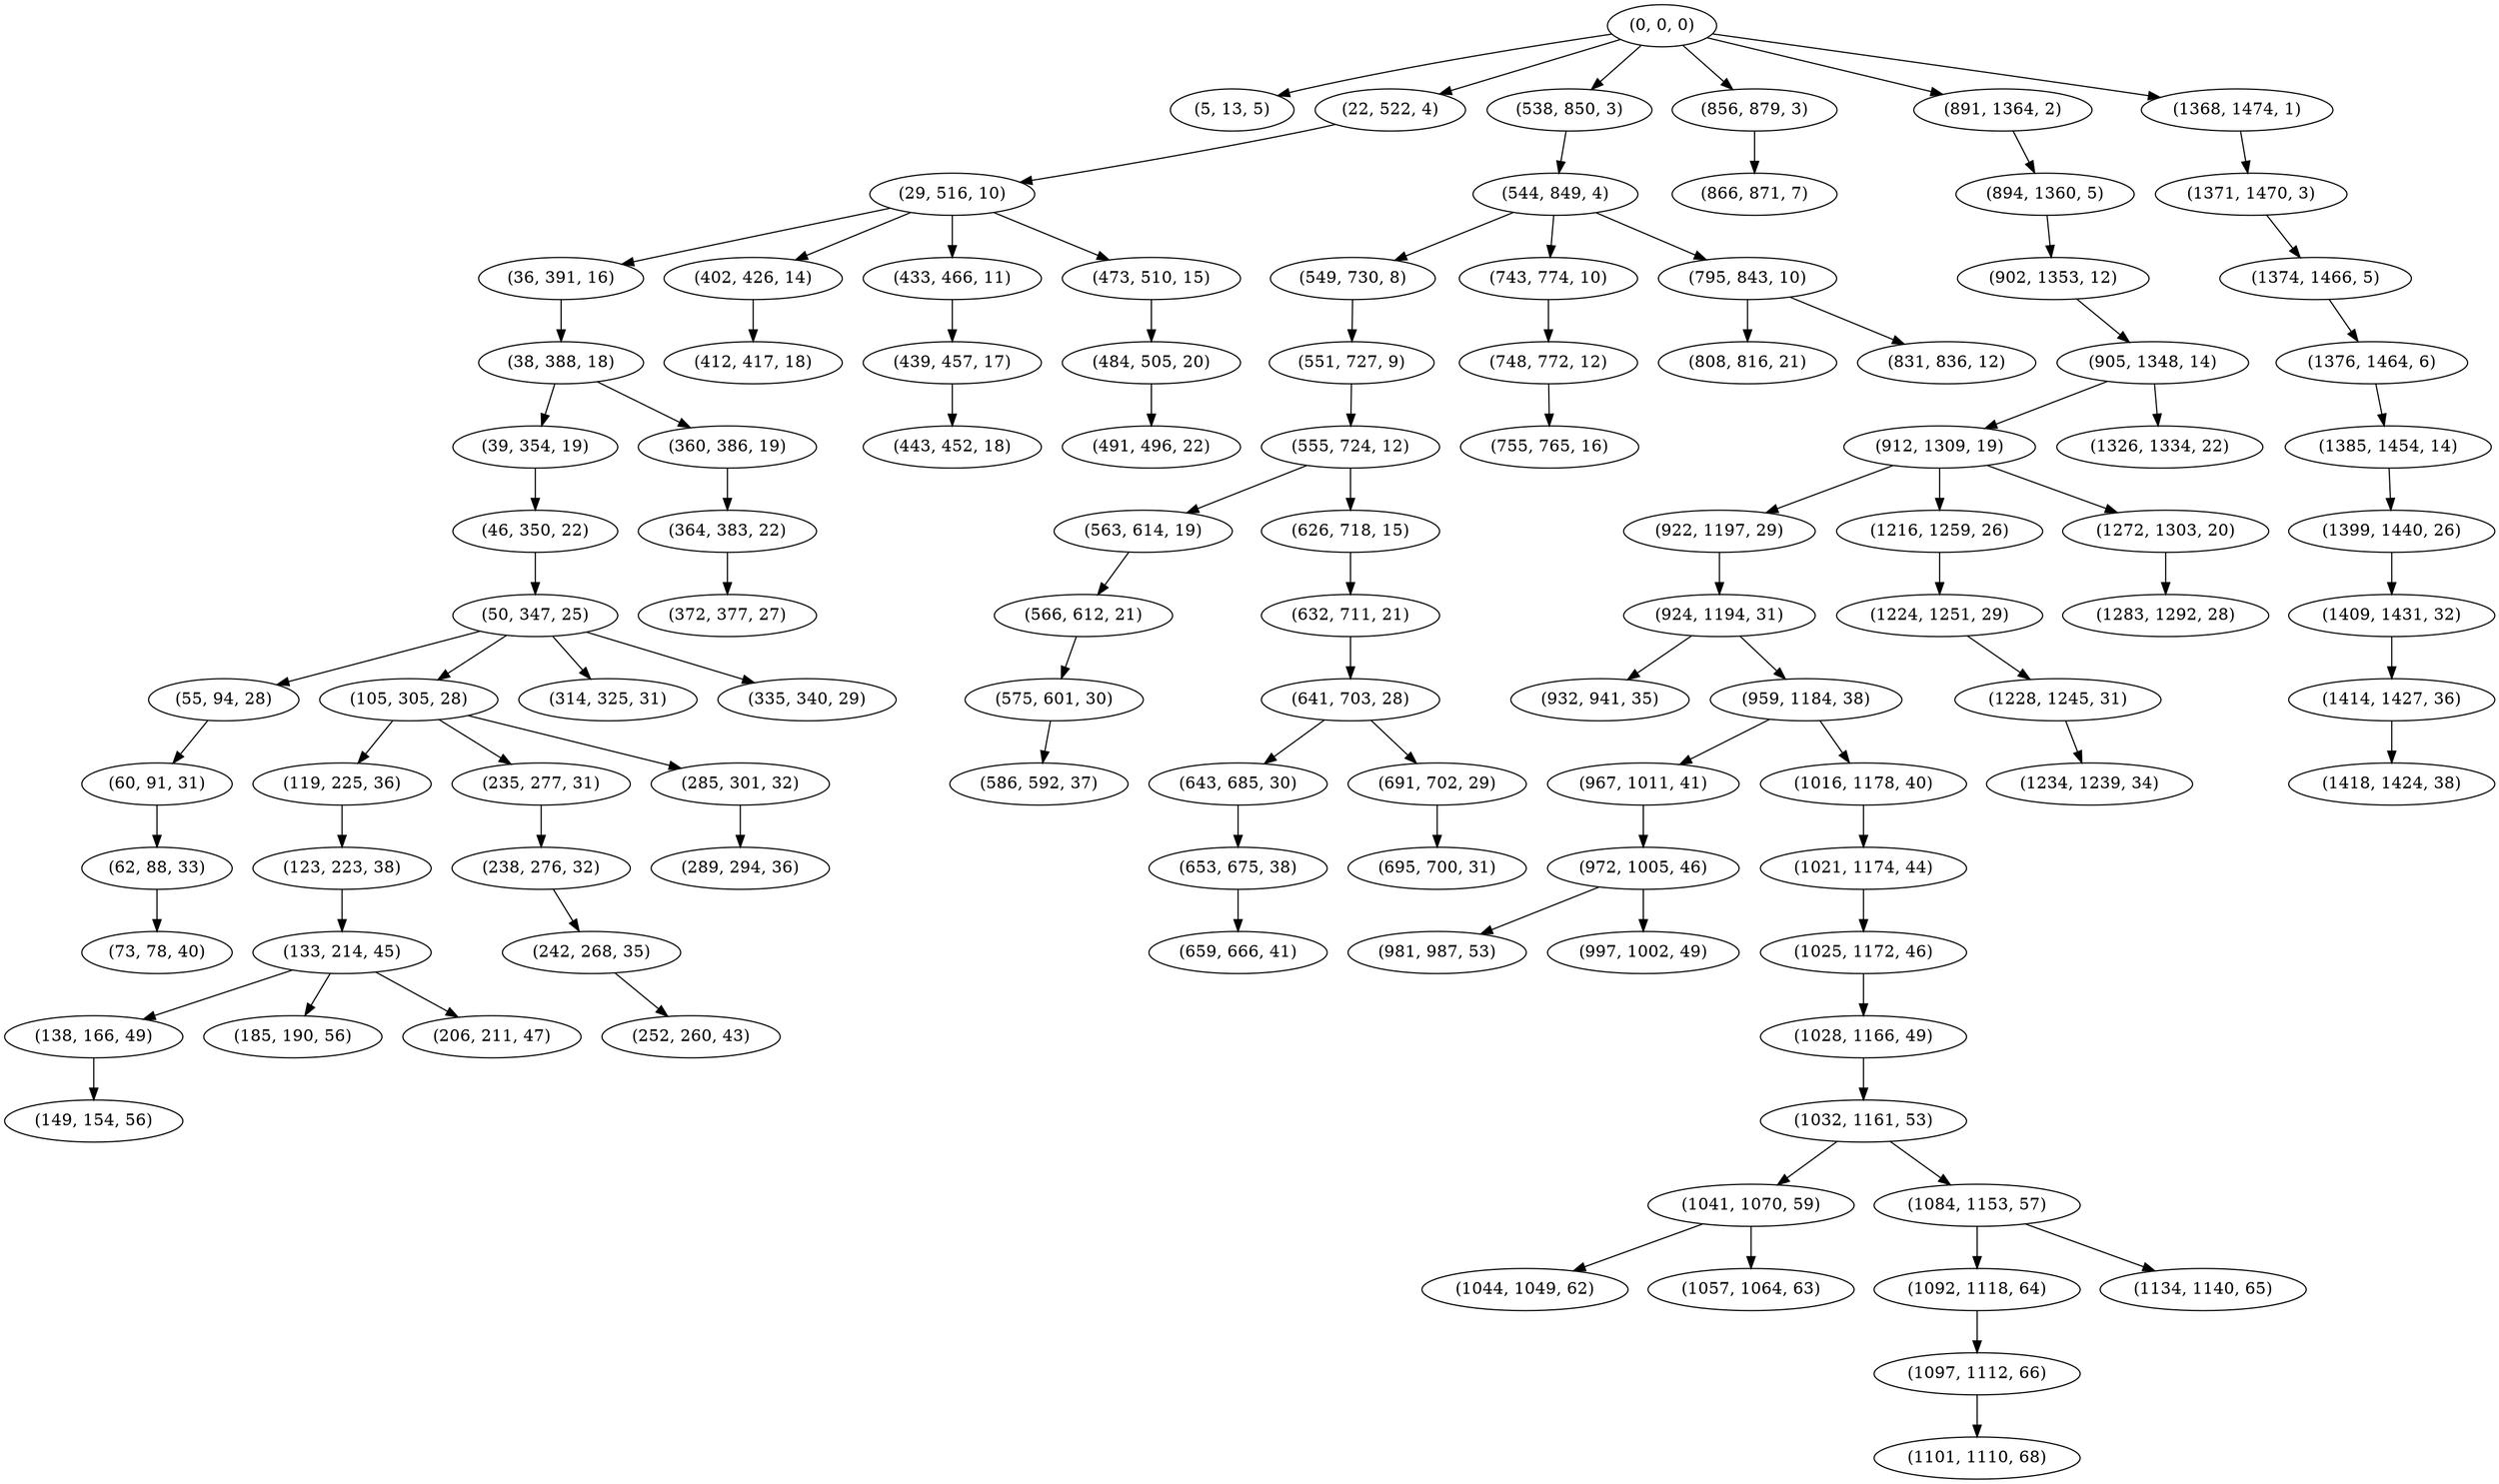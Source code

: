 digraph tree {
    "(0, 0, 0)";
    "(5, 13, 5)";
    "(22, 522, 4)";
    "(29, 516, 10)";
    "(36, 391, 16)";
    "(38, 388, 18)";
    "(39, 354, 19)";
    "(46, 350, 22)";
    "(50, 347, 25)";
    "(55, 94, 28)";
    "(60, 91, 31)";
    "(62, 88, 33)";
    "(73, 78, 40)";
    "(105, 305, 28)";
    "(119, 225, 36)";
    "(123, 223, 38)";
    "(133, 214, 45)";
    "(138, 166, 49)";
    "(149, 154, 56)";
    "(185, 190, 56)";
    "(206, 211, 47)";
    "(235, 277, 31)";
    "(238, 276, 32)";
    "(242, 268, 35)";
    "(252, 260, 43)";
    "(285, 301, 32)";
    "(289, 294, 36)";
    "(314, 325, 31)";
    "(335, 340, 29)";
    "(360, 386, 19)";
    "(364, 383, 22)";
    "(372, 377, 27)";
    "(402, 426, 14)";
    "(412, 417, 18)";
    "(433, 466, 11)";
    "(439, 457, 17)";
    "(443, 452, 18)";
    "(473, 510, 15)";
    "(484, 505, 20)";
    "(491, 496, 22)";
    "(538, 850, 3)";
    "(544, 849, 4)";
    "(549, 730, 8)";
    "(551, 727, 9)";
    "(555, 724, 12)";
    "(563, 614, 19)";
    "(566, 612, 21)";
    "(575, 601, 30)";
    "(586, 592, 37)";
    "(626, 718, 15)";
    "(632, 711, 21)";
    "(641, 703, 28)";
    "(643, 685, 30)";
    "(653, 675, 38)";
    "(659, 666, 41)";
    "(691, 702, 29)";
    "(695, 700, 31)";
    "(743, 774, 10)";
    "(748, 772, 12)";
    "(755, 765, 16)";
    "(795, 843, 10)";
    "(808, 816, 21)";
    "(831, 836, 12)";
    "(856, 879, 3)";
    "(866, 871, 7)";
    "(891, 1364, 2)";
    "(894, 1360, 5)";
    "(902, 1353, 12)";
    "(905, 1348, 14)";
    "(912, 1309, 19)";
    "(922, 1197, 29)";
    "(924, 1194, 31)";
    "(932, 941, 35)";
    "(959, 1184, 38)";
    "(967, 1011, 41)";
    "(972, 1005, 46)";
    "(981, 987, 53)";
    "(997, 1002, 49)";
    "(1016, 1178, 40)";
    "(1021, 1174, 44)";
    "(1025, 1172, 46)";
    "(1028, 1166, 49)";
    "(1032, 1161, 53)";
    "(1041, 1070, 59)";
    "(1044, 1049, 62)";
    "(1057, 1064, 63)";
    "(1084, 1153, 57)";
    "(1092, 1118, 64)";
    "(1097, 1112, 66)";
    "(1101, 1110, 68)";
    "(1134, 1140, 65)";
    "(1216, 1259, 26)";
    "(1224, 1251, 29)";
    "(1228, 1245, 31)";
    "(1234, 1239, 34)";
    "(1272, 1303, 20)";
    "(1283, 1292, 28)";
    "(1326, 1334, 22)";
    "(1368, 1474, 1)";
    "(1371, 1470, 3)";
    "(1374, 1466, 5)";
    "(1376, 1464, 6)";
    "(1385, 1454, 14)";
    "(1399, 1440, 26)";
    "(1409, 1431, 32)";
    "(1414, 1427, 36)";
    "(1418, 1424, 38)";
    "(0, 0, 0)" -> "(5, 13, 5)";
    "(0, 0, 0)" -> "(22, 522, 4)";
    "(0, 0, 0)" -> "(538, 850, 3)";
    "(0, 0, 0)" -> "(856, 879, 3)";
    "(0, 0, 0)" -> "(891, 1364, 2)";
    "(0, 0, 0)" -> "(1368, 1474, 1)";
    "(22, 522, 4)" -> "(29, 516, 10)";
    "(29, 516, 10)" -> "(36, 391, 16)";
    "(29, 516, 10)" -> "(402, 426, 14)";
    "(29, 516, 10)" -> "(433, 466, 11)";
    "(29, 516, 10)" -> "(473, 510, 15)";
    "(36, 391, 16)" -> "(38, 388, 18)";
    "(38, 388, 18)" -> "(39, 354, 19)";
    "(38, 388, 18)" -> "(360, 386, 19)";
    "(39, 354, 19)" -> "(46, 350, 22)";
    "(46, 350, 22)" -> "(50, 347, 25)";
    "(50, 347, 25)" -> "(55, 94, 28)";
    "(50, 347, 25)" -> "(105, 305, 28)";
    "(50, 347, 25)" -> "(314, 325, 31)";
    "(50, 347, 25)" -> "(335, 340, 29)";
    "(55, 94, 28)" -> "(60, 91, 31)";
    "(60, 91, 31)" -> "(62, 88, 33)";
    "(62, 88, 33)" -> "(73, 78, 40)";
    "(105, 305, 28)" -> "(119, 225, 36)";
    "(105, 305, 28)" -> "(235, 277, 31)";
    "(105, 305, 28)" -> "(285, 301, 32)";
    "(119, 225, 36)" -> "(123, 223, 38)";
    "(123, 223, 38)" -> "(133, 214, 45)";
    "(133, 214, 45)" -> "(138, 166, 49)";
    "(133, 214, 45)" -> "(185, 190, 56)";
    "(133, 214, 45)" -> "(206, 211, 47)";
    "(138, 166, 49)" -> "(149, 154, 56)";
    "(235, 277, 31)" -> "(238, 276, 32)";
    "(238, 276, 32)" -> "(242, 268, 35)";
    "(242, 268, 35)" -> "(252, 260, 43)";
    "(285, 301, 32)" -> "(289, 294, 36)";
    "(360, 386, 19)" -> "(364, 383, 22)";
    "(364, 383, 22)" -> "(372, 377, 27)";
    "(402, 426, 14)" -> "(412, 417, 18)";
    "(433, 466, 11)" -> "(439, 457, 17)";
    "(439, 457, 17)" -> "(443, 452, 18)";
    "(473, 510, 15)" -> "(484, 505, 20)";
    "(484, 505, 20)" -> "(491, 496, 22)";
    "(538, 850, 3)" -> "(544, 849, 4)";
    "(544, 849, 4)" -> "(549, 730, 8)";
    "(544, 849, 4)" -> "(743, 774, 10)";
    "(544, 849, 4)" -> "(795, 843, 10)";
    "(549, 730, 8)" -> "(551, 727, 9)";
    "(551, 727, 9)" -> "(555, 724, 12)";
    "(555, 724, 12)" -> "(563, 614, 19)";
    "(555, 724, 12)" -> "(626, 718, 15)";
    "(563, 614, 19)" -> "(566, 612, 21)";
    "(566, 612, 21)" -> "(575, 601, 30)";
    "(575, 601, 30)" -> "(586, 592, 37)";
    "(626, 718, 15)" -> "(632, 711, 21)";
    "(632, 711, 21)" -> "(641, 703, 28)";
    "(641, 703, 28)" -> "(643, 685, 30)";
    "(641, 703, 28)" -> "(691, 702, 29)";
    "(643, 685, 30)" -> "(653, 675, 38)";
    "(653, 675, 38)" -> "(659, 666, 41)";
    "(691, 702, 29)" -> "(695, 700, 31)";
    "(743, 774, 10)" -> "(748, 772, 12)";
    "(748, 772, 12)" -> "(755, 765, 16)";
    "(795, 843, 10)" -> "(808, 816, 21)";
    "(795, 843, 10)" -> "(831, 836, 12)";
    "(856, 879, 3)" -> "(866, 871, 7)";
    "(891, 1364, 2)" -> "(894, 1360, 5)";
    "(894, 1360, 5)" -> "(902, 1353, 12)";
    "(902, 1353, 12)" -> "(905, 1348, 14)";
    "(905, 1348, 14)" -> "(912, 1309, 19)";
    "(905, 1348, 14)" -> "(1326, 1334, 22)";
    "(912, 1309, 19)" -> "(922, 1197, 29)";
    "(912, 1309, 19)" -> "(1216, 1259, 26)";
    "(912, 1309, 19)" -> "(1272, 1303, 20)";
    "(922, 1197, 29)" -> "(924, 1194, 31)";
    "(924, 1194, 31)" -> "(932, 941, 35)";
    "(924, 1194, 31)" -> "(959, 1184, 38)";
    "(959, 1184, 38)" -> "(967, 1011, 41)";
    "(959, 1184, 38)" -> "(1016, 1178, 40)";
    "(967, 1011, 41)" -> "(972, 1005, 46)";
    "(972, 1005, 46)" -> "(981, 987, 53)";
    "(972, 1005, 46)" -> "(997, 1002, 49)";
    "(1016, 1178, 40)" -> "(1021, 1174, 44)";
    "(1021, 1174, 44)" -> "(1025, 1172, 46)";
    "(1025, 1172, 46)" -> "(1028, 1166, 49)";
    "(1028, 1166, 49)" -> "(1032, 1161, 53)";
    "(1032, 1161, 53)" -> "(1041, 1070, 59)";
    "(1032, 1161, 53)" -> "(1084, 1153, 57)";
    "(1041, 1070, 59)" -> "(1044, 1049, 62)";
    "(1041, 1070, 59)" -> "(1057, 1064, 63)";
    "(1084, 1153, 57)" -> "(1092, 1118, 64)";
    "(1084, 1153, 57)" -> "(1134, 1140, 65)";
    "(1092, 1118, 64)" -> "(1097, 1112, 66)";
    "(1097, 1112, 66)" -> "(1101, 1110, 68)";
    "(1216, 1259, 26)" -> "(1224, 1251, 29)";
    "(1224, 1251, 29)" -> "(1228, 1245, 31)";
    "(1228, 1245, 31)" -> "(1234, 1239, 34)";
    "(1272, 1303, 20)" -> "(1283, 1292, 28)";
    "(1368, 1474, 1)" -> "(1371, 1470, 3)";
    "(1371, 1470, 3)" -> "(1374, 1466, 5)";
    "(1374, 1466, 5)" -> "(1376, 1464, 6)";
    "(1376, 1464, 6)" -> "(1385, 1454, 14)";
    "(1385, 1454, 14)" -> "(1399, 1440, 26)";
    "(1399, 1440, 26)" -> "(1409, 1431, 32)";
    "(1409, 1431, 32)" -> "(1414, 1427, 36)";
    "(1414, 1427, 36)" -> "(1418, 1424, 38)";
}
